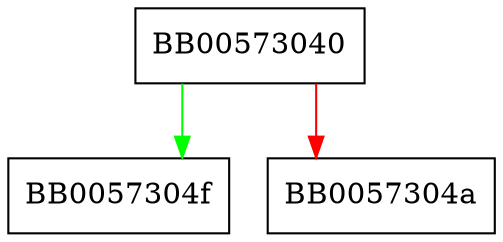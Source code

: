 digraph ssl_module_free {
  node [shape="box"];
  graph [splines=ortho];
  BB00573040 -> BB0057304f [color="green"];
  BB00573040 -> BB0057304a [color="red"];
}
